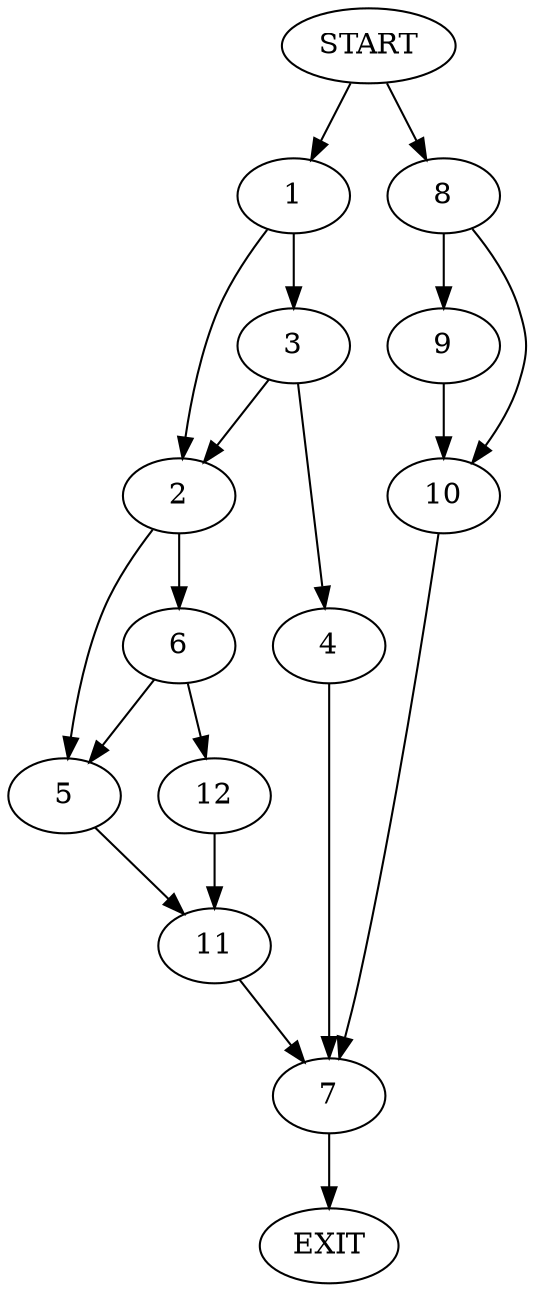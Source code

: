 digraph {
0 [label="START"]
13 [label="EXIT"]
0 -> 1
1 -> 2
1 -> 3
3 -> 2
3 -> 4
2 -> 5
2 -> 6
4 -> 7
7 -> 13
0 -> 8
8 -> 9
8 -> 10
10 -> 7
9 -> 10
5 -> 11
6 -> 12
6 -> 5
12 -> 11
11 -> 7
}
